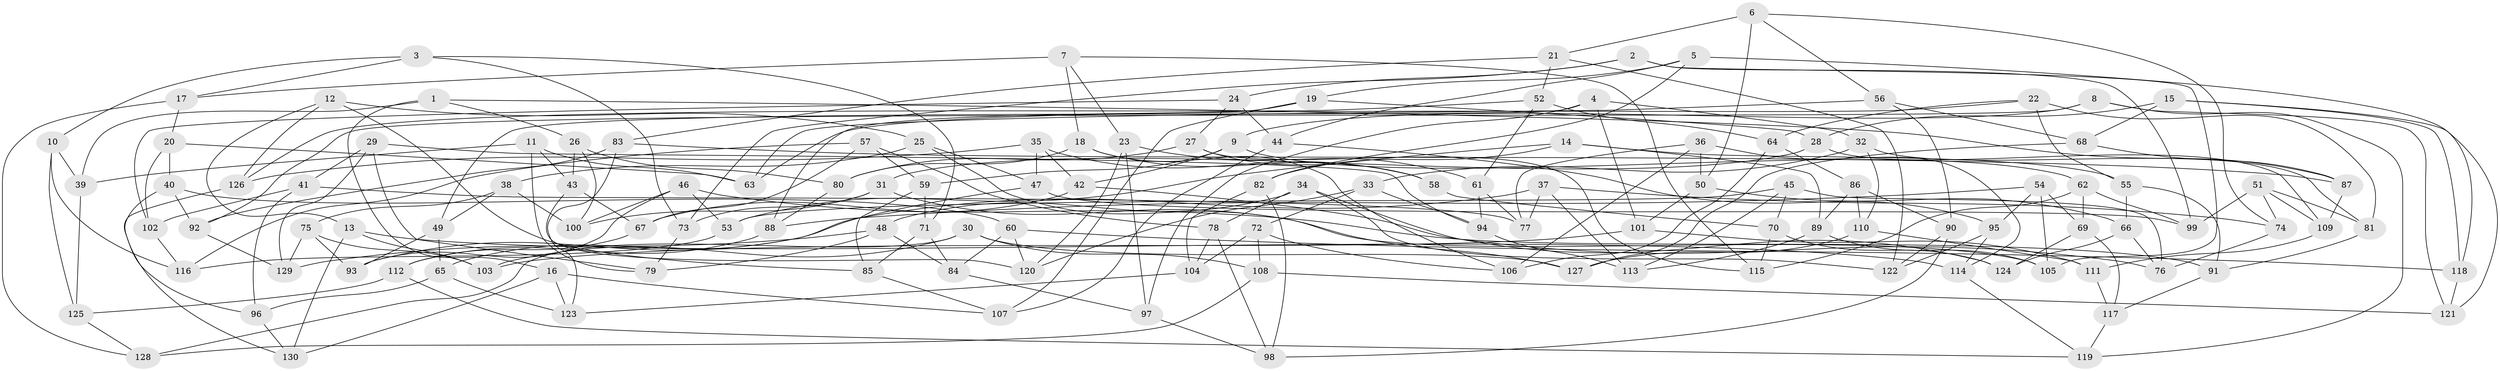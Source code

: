 // Generated by graph-tools (version 1.1) at 2025/16/03/09/25 04:16:39]
// undirected, 130 vertices, 260 edges
graph export_dot {
graph [start="1"]
  node [color=gray90,style=filled];
  1;
  2;
  3;
  4;
  5;
  6;
  7;
  8;
  9;
  10;
  11;
  12;
  13;
  14;
  15;
  16;
  17;
  18;
  19;
  20;
  21;
  22;
  23;
  24;
  25;
  26;
  27;
  28;
  29;
  30;
  31;
  32;
  33;
  34;
  35;
  36;
  37;
  38;
  39;
  40;
  41;
  42;
  43;
  44;
  45;
  46;
  47;
  48;
  49;
  50;
  51;
  52;
  53;
  54;
  55;
  56;
  57;
  58;
  59;
  60;
  61;
  62;
  63;
  64;
  65;
  66;
  67;
  68;
  69;
  70;
  71;
  72;
  73;
  74;
  75;
  76;
  77;
  78;
  79;
  80;
  81;
  82;
  83;
  84;
  85;
  86;
  87;
  88;
  89;
  90;
  91;
  92;
  93;
  94;
  95;
  96;
  97;
  98;
  99;
  100;
  101;
  102;
  103;
  104;
  105;
  106;
  107;
  108;
  109;
  110;
  111;
  112;
  113;
  114;
  115;
  116;
  117;
  118;
  119;
  120;
  121;
  122;
  123;
  124;
  125;
  126;
  127;
  128;
  129;
  130;
  1 -- 26;
  1 -- 87;
  1 -- 39;
  1 -- 16;
  2 -- 105;
  2 -- 24;
  2 -- 99;
  2 -- 73;
  3 -- 17;
  3 -- 71;
  3 -- 10;
  3 -- 73;
  4 -- 49;
  4 -- 32;
  4 -- 101;
  4 -- 97;
  5 -- 19;
  5 -- 44;
  5 -- 82;
  5 -- 118;
  6 -- 50;
  6 -- 74;
  6 -- 56;
  6 -- 21;
  7 -- 23;
  7 -- 18;
  7 -- 115;
  7 -- 17;
  8 -- 121;
  8 -- 92;
  8 -- 119;
  8 -- 9;
  9 -- 62;
  9 -- 59;
  9 -- 42;
  10 -- 39;
  10 -- 125;
  10 -- 116;
  11 -- 79;
  11 -- 39;
  11 -- 43;
  11 -- 63;
  12 -- 126;
  12 -- 85;
  12 -- 13;
  12 -- 25;
  13 -- 130;
  13 -- 103;
  13 -- 114;
  14 -- 55;
  14 -- 82;
  14 -- 89;
  14 -- 53;
  15 -- 121;
  15 -- 28;
  15 -- 68;
  15 -- 118;
  16 -- 107;
  16 -- 123;
  16 -- 130;
  17 -- 20;
  17 -- 128;
  18 -- 106;
  18 -- 80;
  18 -- 58;
  19 -- 107;
  19 -- 28;
  19 -- 88;
  20 -- 63;
  20 -- 40;
  20 -- 102;
  21 -- 52;
  21 -- 122;
  21 -- 83;
  22 -- 64;
  22 -- 81;
  22 -- 55;
  22 -- 63;
  23 -- 61;
  23 -- 97;
  23 -- 120;
  24 -- 102;
  24 -- 27;
  24 -- 44;
  25 -- 47;
  25 -- 127;
  25 -- 38;
  26 -- 43;
  26 -- 100;
  26 -- 80;
  27 -- 58;
  27 -- 115;
  27 -- 80;
  28 -- 31;
  28 -- 109;
  29 -- 94;
  29 -- 41;
  29 -- 129;
  29 -- 79;
  30 -- 127;
  30 -- 128;
  30 -- 103;
  30 -- 108;
  31 -- 105;
  31 -- 73;
  31 -- 100;
  32 -- 110;
  32 -- 81;
  32 -- 33;
  33 -- 94;
  33 -- 120;
  33 -- 72;
  34 -- 122;
  34 -- 78;
  34 -- 124;
  34 -- 48;
  35 -- 42;
  35 -- 58;
  35 -- 126;
  35 -- 47;
  36 -- 77;
  36 -- 50;
  36 -- 106;
  36 -- 114;
  37 -- 77;
  37 -- 93;
  37 -- 74;
  37 -- 113;
  38 -- 49;
  38 -- 75;
  38 -- 100;
  39 -- 125;
  40 -- 96;
  40 -- 60;
  40 -- 92;
  41 -- 96;
  41 -- 77;
  41 -- 102;
  42 -- 76;
  42 -- 67;
  43 -- 120;
  43 -- 67;
  44 -- 95;
  44 -- 107;
  45 -- 113;
  45 -- 53;
  45 -- 70;
  45 -- 76;
  46 -- 100;
  46 -- 91;
  46 -- 53;
  46 -- 93;
  47 -- 65;
  47 -- 99;
  48 -- 79;
  48 -- 84;
  48 -- 129;
  49 -- 93;
  49 -- 65;
  50 -- 101;
  50 -- 66;
  51 -- 74;
  51 -- 99;
  51 -- 109;
  51 -- 81;
  52 -- 64;
  52 -- 61;
  52 -- 126;
  53 -- 116;
  54 -- 69;
  54 -- 95;
  54 -- 105;
  54 -- 88;
  55 -- 66;
  55 -- 91;
  56 -- 63;
  56 -- 90;
  56 -- 68;
  57 -- 116;
  57 -- 59;
  57 -- 67;
  57 -- 78;
  58 -- 70;
  59 -- 85;
  59 -- 71;
  60 -- 84;
  60 -- 120;
  60 -- 118;
  61 -- 77;
  61 -- 94;
  62 -- 115;
  62 -- 69;
  62 -- 99;
  64 -- 86;
  64 -- 106;
  65 -- 96;
  65 -- 123;
  66 -- 76;
  66 -- 124;
  67 -- 112;
  68 -- 87;
  68 -- 127;
  69 -- 117;
  69 -- 124;
  70 -- 115;
  70 -- 124;
  71 -- 84;
  71 -- 85;
  72 -- 106;
  72 -- 104;
  72 -- 108;
  73 -- 79;
  74 -- 76;
  75 -- 103;
  75 -- 93;
  75 -- 129;
  78 -- 104;
  78 -- 98;
  80 -- 88;
  81 -- 91;
  82 -- 98;
  82 -- 104;
  83 -- 92;
  83 -- 87;
  83 -- 123;
  84 -- 97;
  85 -- 107;
  86 -- 90;
  86 -- 110;
  86 -- 89;
  87 -- 109;
  88 -- 112;
  89 -- 113;
  89 -- 105;
  90 -- 122;
  90 -- 98;
  91 -- 117;
  92 -- 129;
  94 -- 113;
  95 -- 122;
  95 -- 114;
  96 -- 130;
  97 -- 98;
  101 -- 103;
  101 -- 111;
  102 -- 116;
  104 -- 123;
  108 -- 128;
  108 -- 121;
  109 -- 111;
  110 -- 127;
  110 -- 111;
  111 -- 117;
  112 -- 119;
  112 -- 125;
  114 -- 119;
  117 -- 119;
  118 -- 121;
  125 -- 128;
  126 -- 130;
}
